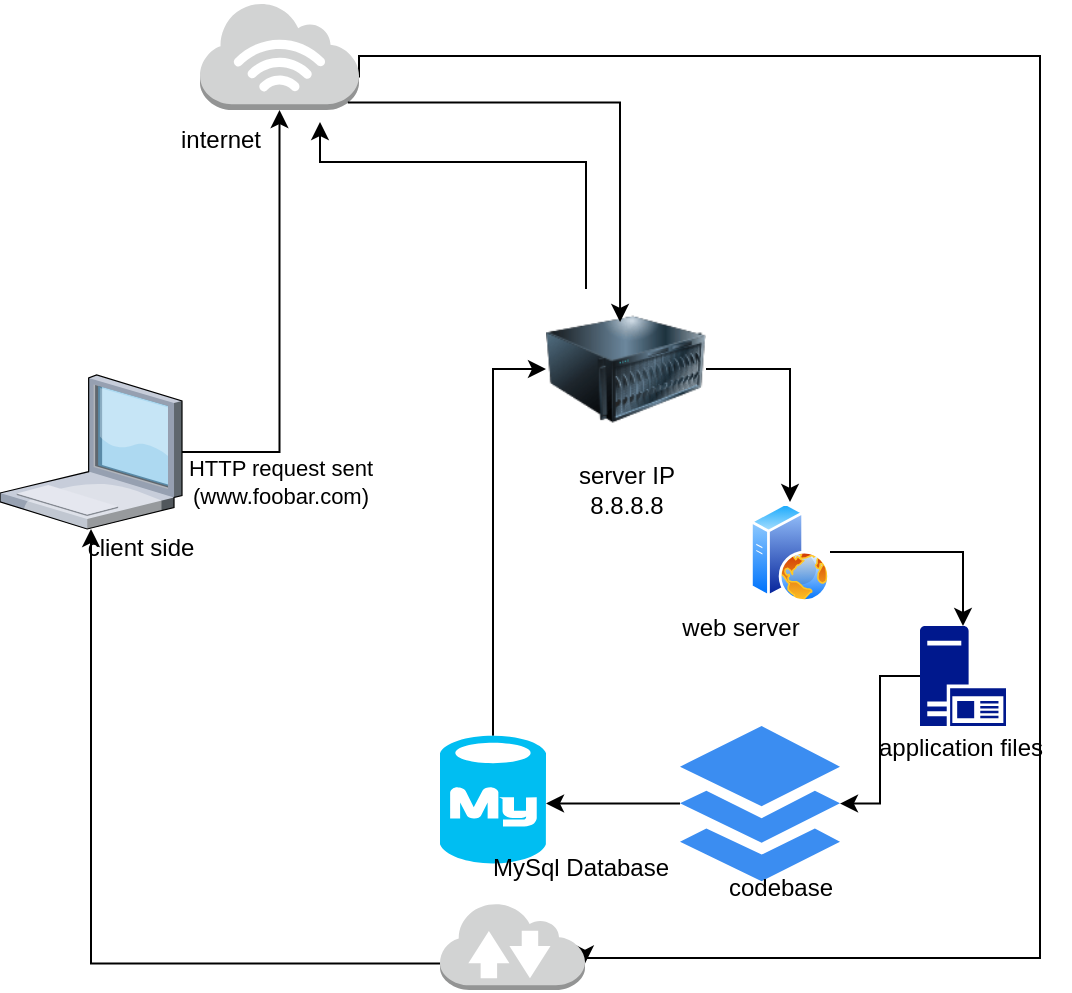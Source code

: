 <mxfile version="23.1.1" type="github">
  <diagram name="Page-1" id="UytFIJBBEG694bEX4Fh9">
    <mxGraphModel dx="1308" dy="571" grid="1" gridSize="10" guides="1" tooltips="1" connect="1" arrows="1" fold="1" page="1" pageScale="1" pageWidth="850" pageHeight="1100" math="0" shadow="0">
      <root>
        <mxCell id="0" />
        <mxCell id="1" parent="0" />
        <mxCell id="eUEfTirzM8Af57HB3OFG-2" value="" style="edgeStyle=orthogonalEdgeStyle;rounded=0;orthogonalLoop=1;jettySize=auto;html=1;" parent="1" source="pSNilD8N5I2ruYLXZMeT-3" target="pSNilD8N5I2ruYLXZMeT-5" edge="1">
          <mxGeometry relative="1" as="geometry" />
        </mxCell>
        <mxCell id="RRu_-yRwgG_cUGZBWE6i-16" style="edgeStyle=orthogonalEdgeStyle;rounded=0;orthogonalLoop=1;jettySize=auto;html=1;exitX=0.25;exitY=0;exitDx=0;exitDy=0;" edge="1" parent="1" source="pSNilD8N5I2ruYLXZMeT-3">
          <mxGeometry relative="1" as="geometry">
            <mxPoint x="170" y="270" as="targetPoint" />
            <Array as="points">
              <mxPoint x="303" y="290" />
              <mxPoint x="170" y="290" />
            </Array>
          </mxGeometry>
        </mxCell>
        <mxCell id="pSNilD8N5I2ruYLXZMeT-3" value="" style="image;html=1;image=img/lib/clip_art/computers/Server_128x128.png" parent="1" vertex="1">
          <mxGeometry x="283" y="353.5" width="80" height="80" as="geometry" />
        </mxCell>
        <mxCell id="eUEfTirzM8Af57HB3OFG-4" value="" style="edgeStyle=orthogonalEdgeStyle;rounded=0;orthogonalLoop=1;jettySize=auto;html=1;" parent="1" source="pSNilD8N5I2ruYLXZMeT-5" target="eUEfTirzM8Af57HB3OFG-3" edge="1">
          <mxGeometry relative="1" as="geometry" />
        </mxCell>
        <mxCell id="pSNilD8N5I2ruYLXZMeT-5" value="" style="image;aspect=fixed;perimeter=ellipsePerimeter;html=1;align=center;shadow=0;dashed=0;spacingTop=3;image=img/lib/active_directory/web_server.svg;" parent="1" vertex="1">
          <mxGeometry x="385" y="460" width="40" height="50" as="geometry" />
        </mxCell>
        <mxCell id="eUEfTirzM8Af57HB3OFG-23" style="edgeStyle=orthogonalEdgeStyle;rounded=0;orthogonalLoop=1;jettySize=auto;html=1;entryX=0;entryY=0.5;entryDx=0;entryDy=0;" parent="1" source="pSNilD8N5I2ruYLXZMeT-7" target="pSNilD8N5I2ruYLXZMeT-3" edge="1">
          <mxGeometry relative="1" as="geometry" />
        </mxCell>
        <mxCell id="pSNilD8N5I2ruYLXZMeT-7" value="" style="verticalLabelPosition=bottom;html=1;verticalAlign=top;align=center;strokeColor=none;fillColor=#00BEF2;shape=mxgraph.azure.mysql_database;" parent="1" vertex="1">
          <mxGeometry x="230" y="576.9" width="53" height="63.8" as="geometry" />
        </mxCell>
        <mxCell id="eUEfTirzM8Af57HB3OFG-14" style="edgeStyle=orthogonalEdgeStyle;rounded=0;orthogonalLoop=1;jettySize=auto;html=1;" parent="1" source="8-D-bgn7aszmPkUvuUCa-1" target="eUEfTirzM8Af57HB3OFG-12" edge="1">
          <mxGeometry relative="1" as="geometry" />
        </mxCell>
        <mxCell id="RRu_-yRwgG_cUGZBWE6i-1" value="HTTP request sent&lt;br&gt;(www.foobar.com)" style="edgeLabel;html=1;align=center;verticalAlign=middle;resizable=0;points=[];" vertex="1" connectable="0" parent="eUEfTirzM8Af57HB3OFG-14">
          <mxGeometry x="-0.891" y="-1" relative="1" as="geometry">
            <mxPoint x="37" y="14" as="offset" />
          </mxGeometry>
        </mxCell>
        <mxCell id="8-D-bgn7aszmPkUvuUCa-1" value="" style="verticalLabelPosition=bottom;sketch=0;aspect=fixed;html=1;verticalAlign=top;strokeColor=none;align=center;outlineConnect=0;shape=mxgraph.citrix.laptop_1;fontSize=16;" parent="1" vertex="1">
          <mxGeometry x="10" y="396.5" width="91" height="77" as="geometry" />
        </mxCell>
        <mxCell id="eUEfTirzM8Af57HB3OFG-7" value="" style="edgeStyle=orthogonalEdgeStyle;rounded=0;orthogonalLoop=1;jettySize=auto;html=1;" parent="1" source="eUEfTirzM8Af57HB3OFG-3" target="eUEfTirzM8Af57HB3OFG-6" edge="1">
          <mxGeometry relative="1" as="geometry" />
        </mxCell>
        <mxCell id="eUEfTirzM8Af57HB3OFG-3" value="" style="sketch=0;aspect=fixed;pointerEvents=1;shadow=0;dashed=0;html=1;strokeColor=none;labelPosition=center;verticalLabelPosition=bottom;verticalAlign=top;align=center;fillColor=#00188D;shape=mxgraph.mscae.enterprise.application_server2" parent="1" vertex="1">
          <mxGeometry x="470" y="522" width="43" height="50" as="geometry" />
        </mxCell>
        <mxCell id="eUEfTirzM8Af57HB3OFG-8" value="" style="edgeStyle=orthogonalEdgeStyle;rounded=0;orthogonalLoop=1;jettySize=auto;html=1;" parent="1" source="eUEfTirzM8Af57HB3OFG-6" edge="1">
          <mxGeometry relative="1" as="geometry">
            <mxPoint x="283.0" y="610.75" as="targetPoint" />
          </mxGeometry>
        </mxCell>
        <mxCell id="eUEfTirzM8Af57HB3OFG-6" value="" style="sketch=0;html=1;aspect=fixed;strokeColor=none;shadow=0;fillColor=#3B8DF1;verticalAlign=top;labelPosition=center;verticalLabelPosition=bottom;shape=mxgraph.gcp2.files" parent="1" vertex="1">
          <mxGeometry x="350" y="572" width="80" height="77.6" as="geometry" />
        </mxCell>
        <mxCell id="eUEfTirzM8Af57HB3OFG-24" style="edgeStyle=orthogonalEdgeStyle;rounded=0;orthogonalLoop=1;jettySize=auto;html=1;entryX=1;entryY=0.7;entryDx=0;entryDy=0;entryPerimeter=0;exitX=1;exitY=0.7;exitDx=0;exitDy=0;exitPerimeter=0;" parent="1" source="eUEfTirzM8Af57HB3OFG-12" target="eUEfTirzM8Af57HB3OFG-13" edge="1">
          <mxGeometry relative="1" as="geometry">
            <mxPoint x="520" y="510" as="targetPoint" />
            <Array as="points">
              <mxPoint x="190" y="237" />
              <mxPoint x="530" y="237" />
              <mxPoint x="530" y="688" />
              <mxPoint x="303" y="688" />
            </Array>
            <mxPoint x="370" y="237" as="sourcePoint" />
          </mxGeometry>
        </mxCell>
        <mxCell id="eUEfTirzM8Af57HB3OFG-12" value="" style="outlineConnect=0;dashed=0;verticalLabelPosition=bottom;verticalAlign=top;align=center;html=1;shape=mxgraph.aws3.internet_3;fillColor=#D2D3D3;gradientColor=none;" parent="1" vertex="1">
          <mxGeometry x="110" y="210" width="79.5" height="54" as="geometry" />
        </mxCell>
        <mxCell id="eUEfTirzM8Af57HB3OFG-25" style="edgeStyle=orthogonalEdgeStyle;rounded=0;orthogonalLoop=1;jettySize=auto;html=1;exitX=0;exitY=0.7;exitDx=0;exitDy=0;exitPerimeter=0;" parent="1" source="eUEfTirzM8Af57HB3OFG-13" target="8-D-bgn7aszmPkUvuUCa-1" edge="1">
          <mxGeometry relative="1" as="geometry" />
        </mxCell>
        <mxCell id="eUEfTirzM8Af57HB3OFG-13" value="" style="outlineConnect=0;dashed=0;verticalLabelPosition=bottom;verticalAlign=top;align=center;html=1;shape=mxgraph.aws3.internet_2;fillColor=#D2D3D3;gradientColor=none;" parent="1" vertex="1">
          <mxGeometry x="230" y="660" width="72.5" height="44" as="geometry" />
        </mxCell>
        <mxCell id="eUEfTirzM8Af57HB3OFG-27" style="edgeStyle=orthogonalEdgeStyle;rounded=0;orthogonalLoop=1;jettySize=auto;html=1;exitX=0.5;exitY=1;exitDx=0;exitDy=0;" parent="1" source="pSNilD8N5I2ruYLXZMeT-3" target="pSNilD8N5I2ruYLXZMeT-3" edge="1">
          <mxGeometry relative="1" as="geometry" />
        </mxCell>
        <mxCell id="RRu_-yRwgG_cUGZBWE6i-3" style="edgeStyle=orthogonalEdgeStyle;rounded=0;orthogonalLoop=1;jettySize=auto;html=1;exitX=0.5;exitY=1;exitDx=0;exitDy=0;" edge="1" parent="1">
          <mxGeometry relative="1" as="geometry">
            <mxPoint x="360" y="660" as="sourcePoint" />
            <mxPoint x="360" y="660" as="targetPoint" />
          </mxGeometry>
        </mxCell>
        <mxCell id="RRu_-yRwgG_cUGZBWE6i-4" value="server IP&lt;br&gt;8.8.8.8" style="text;html=1;align=center;verticalAlign=middle;resizable=0;points=[];autosize=1;strokeColor=none;fillColor=none;" vertex="1" parent="1">
          <mxGeometry x="288" y="433.5" width="70" height="40" as="geometry" />
        </mxCell>
        <mxCell id="RRu_-yRwgG_cUGZBWE6i-6" value="internet" style="text;html=1;align=center;verticalAlign=middle;resizable=0;points=[];autosize=1;strokeColor=none;fillColor=none;" vertex="1" parent="1">
          <mxGeometry x="90" y="264" width="60" height="30" as="geometry" />
        </mxCell>
        <mxCell id="RRu_-yRwgG_cUGZBWE6i-7" value="client side" style="text;html=1;align=center;verticalAlign=middle;resizable=0;points=[];autosize=1;strokeColor=none;fillColor=none;" vertex="1" parent="1">
          <mxGeometry x="40" y="468" width="80" height="30" as="geometry" />
        </mxCell>
        <mxCell id="RRu_-yRwgG_cUGZBWE6i-8" value="web server&lt;br&gt;" style="text;html=1;align=center;verticalAlign=middle;resizable=0;points=[];autosize=1;strokeColor=none;fillColor=none;" vertex="1" parent="1">
          <mxGeometry x="340" y="508" width="80" height="30" as="geometry" />
        </mxCell>
        <mxCell id="RRu_-yRwgG_cUGZBWE6i-9" value="MySql Database" style="text;html=1;align=center;verticalAlign=middle;resizable=0;points=[];autosize=1;strokeColor=none;fillColor=none;" vertex="1" parent="1">
          <mxGeometry x="245" y="628" width="110" height="30" as="geometry" />
        </mxCell>
        <mxCell id="RRu_-yRwgG_cUGZBWE6i-10" value="codebase" style="text;html=1;align=center;verticalAlign=middle;resizable=0;points=[];autosize=1;strokeColor=none;fillColor=none;" vertex="1" parent="1">
          <mxGeometry x="360" y="638" width="80" height="30" as="geometry" />
        </mxCell>
        <mxCell id="RRu_-yRwgG_cUGZBWE6i-11" value="application files" style="text;html=1;align=center;verticalAlign=middle;resizable=0;points=[];autosize=1;strokeColor=none;fillColor=none;" vertex="1" parent="1">
          <mxGeometry x="435" y="568" width="110" height="30" as="geometry" />
        </mxCell>
        <mxCell id="RRu_-yRwgG_cUGZBWE6i-13" style="edgeStyle=orthogonalEdgeStyle;rounded=0;orthogonalLoop=1;jettySize=auto;html=1;exitX=0.93;exitY=0.93;exitDx=0;exitDy=0;exitPerimeter=0;entryX=0.463;entryY=0.206;entryDx=0;entryDy=0;entryPerimeter=0;" edge="1" parent="1" source="eUEfTirzM8Af57HB3OFG-12" target="pSNilD8N5I2ruYLXZMeT-3">
          <mxGeometry relative="1" as="geometry" />
        </mxCell>
      </root>
    </mxGraphModel>
  </diagram>
</mxfile>
